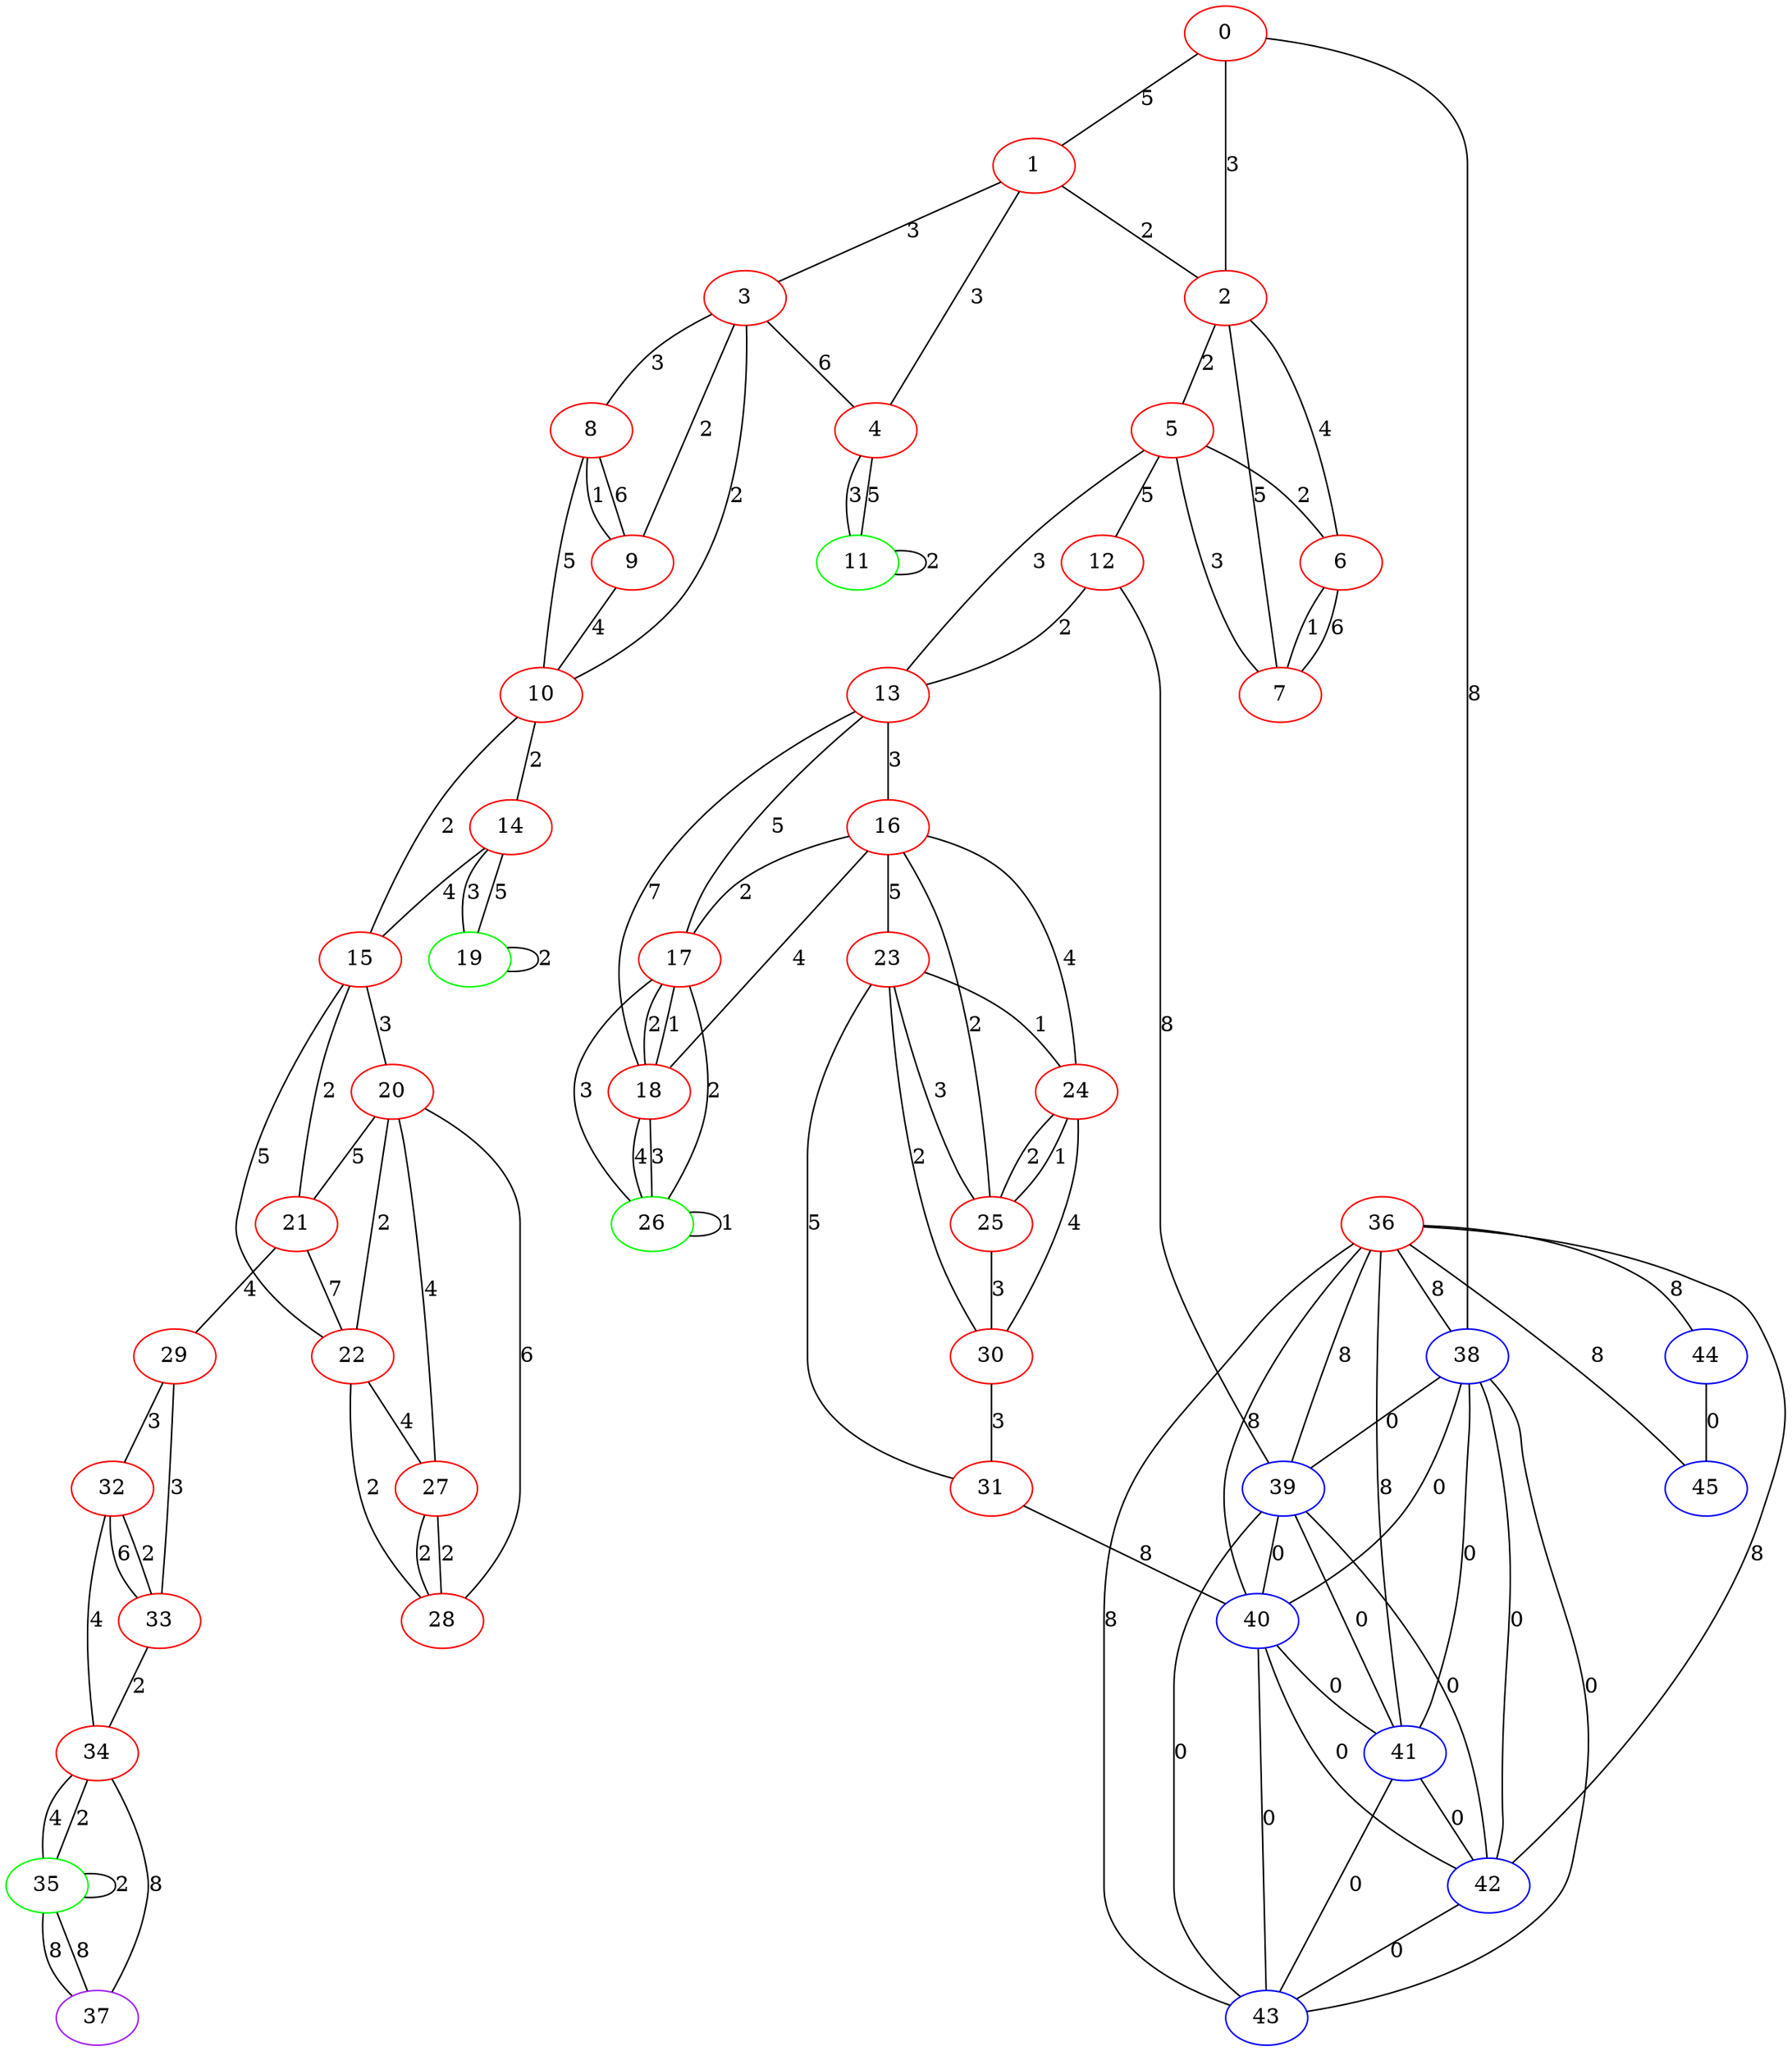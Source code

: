 graph "" {
0 [color=red, weight=1];
1 [color=red, weight=1];
2 [color=red, weight=1];
3 [color=red, weight=1];
4 [color=red, weight=1];
5 [color=red, weight=1];
6 [color=red, weight=1];
7 [color=red, weight=1];
8 [color=red, weight=1];
9 [color=red, weight=1];
10 [color=red, weight=1];
11 [color=green, weight=2];
12 [color=red, weight=1];
13 [color=red, weight=1];
14 [color=red, weight=1];
15 [color=red, weight=1];
16 [color=red, weight=1];
17 [color=red, weight=1];
18 [color=red, weight=1];
19 [color=green, weight=2];
20 [color=red, weight=1];
21 [color=red, weight=1];
22 [color=red, weight=1];
23 [color=red, weight=1];
24 [color=red, weight=1];
25 [color=red, weight=1];
26 [color=green, weight=2];
27 [color=red, weight=1];
28 [color=red, weight=1];
29 [color=red, weight=1];
30 [color=red, weight=1];
31 [color=red, weight=1];
32 [color=red, weight=1];
33 [color=red, weight=1];
34 [color=red, weight=1];
35 [color=green, weight=2];
36 [color=red, weight=1];
37 [color=purple, weight=4];
38 [color=blue, weight=3];
39 [color=blue, weight=3];
40 [color=blue, weight=3];
41 [color=blue, weight=3];
42 [color=blue, weight=3];
43 [color=blue, weight=3];
44 [color=blue, weight=3];
45 [color=blue, weight=3];
0 -- 1  [key=0, label=5];
0 -- 2  [key=0, label=3];
0 -- 38  [key=0, label=8];
1 -- 2  [key=0, label=2];
1 -- 3  [key=0, label=3];
1 -- 4  [key=0, label=3];
2 -- 5  [key=0, label=2];
2 -- 6  [key=0, label=4];
2 -- 7  [key=0, label=5];
3 -- 8  [key=0, label=3];
3 -- 10  [key=0, label=2];
3 -- 4  [key=0, label=6];
3 -- 9  [key=0, label=2];
4 -- 11  [key=0, label=3];
4 -- 11  [key=1, label=5];
5 -- 12  [key=0, label=5];
5 -- 13  [key=0, label=3];
5 -- 6  [key=0, label=2];
5 -- 7  [key=0, label=3];
6 -- 7  [key=0, label=6];
6 -- 7  [key=1, label=1];
8 -- 9  [key=0, label=6];
8 -- 9  [key=1, label=1];
8 -- 10  [key=0, label=5];
9 -- 10  [key=0, label=4];
10 -- 14  [key=0, label=2];
10 -- 15  [key=0, label=2];
11 -- 11  [key=0, label=2];
12 -- 39  [key=0, label=8];
12 -- 13  [key=0, label=2];
13 -- 16  [key=0, label=3];
13 -- 17  [key=0, label=5];
13 -- 18  [key=0, label=7];
14 -- 19  [key=0, label=5];
14 -- 19  [key=1, label=3];
14 -- 15  [key=0, label=4];
15 -- 22  [key=0, label=5];
15 -- 20  [key=0, label=3];
15 -- 21  [key=0, label=2];
16 -- 17  [key=0, label=2];
16 -- 18  [key=0, label=4];
16 -- 23  [key=0, label=5];
16 -- 24  [key=0, label=4];
16 -- 25  [key=0, label=2];
17 -- 18  [key=0, label=2];
17 -- 18  [key=1, label=1];
17 -- 26  [key=0, label=2];
17 -- 26  [key=1, label=3];
18 -- 26  [key=0, label=3];
18 -- 26  [key=1, label=4];
19 -- 19  [key=0, label=2];
20 -- 27  [key=0, label=4];
20 -- 28  [key=0, label=6];
20 -- 21  [key=0, label=5];
20 -- 22  [key=0, label=2];
21 -- 29  [key=0, label=4];
21 -- 22  [key=0, label=7];
22 -- 28  [key=0, label=2];
22 -- 27  [key=0, label=4];
23 -- 24  [key=0, label=1];
23 -- 25  [key=0, label=3];
23 -- 30  [key=0, label=2];
23 -- 31  [key=0, label=5];
24 -- 25  [key=0, label=2];
24 -- 25  [key=1, label=1];
24 -- 30  [key=0, label=4];
25 -- 30  [key=0, label=3];
26 -- 26  [key=0, label=1];
27 -- 28  [key=0, label=2];
27 -- 28  [key=1, label=2];
29 -- 32  [key=0, label=3];
29 -- 33  [key=0, label=3];
30 -- 31  [key=0, label=3];
31 -- 40  [key=0, label=8];
32 -- 33  [key=0, label=2];
32 -- 33  [key=1, label=6];
32 -- 34  [key=0, label=4];
33 -- 34  [key=0, label=2];
34 -- 35  [key=0, label=4];
34 -- 35  [key=1, label=2];
34 -- 37  [key=0, label=8];
35 -- 35  [key=0, label=2];
35 -- 37  [key=0, label=8];
35 -- 37  [key=1, label=8];
36 -- 38  [key=0, label=8];
36 -- 39  [key=0, label=8];
36 -- 40  [key=0, label=8];
36 -- 41  [key=0, label=8];
36 -- 42  [key=0, label=8];
36 -- 43  [key=0, label=8];
36 -- 44  [key=0, label=8];
36 -- 45  [key=0, label=8];
38 -- 39  [key=0, label=0];
38 -- 40  [key=0, label=0];
38 -- 41  [key=0, label=0];
38 -- 42  [key=0, label=0];
38 -- 43  [key=0, label=0];
39 -- 40  [key=0, label=0];
39 -- 41  [key=0, label=0];
39 -- 42  [key=0, label=0];
39 -- 43  [key=0, label=0];
40 -- 41  [key=0, label=0];
40 -- 42  [key=0, label=0];
40 -- 43  [key=0, label=0];
41 -- 42  [key=0, label=0];
41 -- 43  [key=0, label=0];
42 -- 43  [key=0, label=0];
44 -- 45  [key=0, label=0];
}
